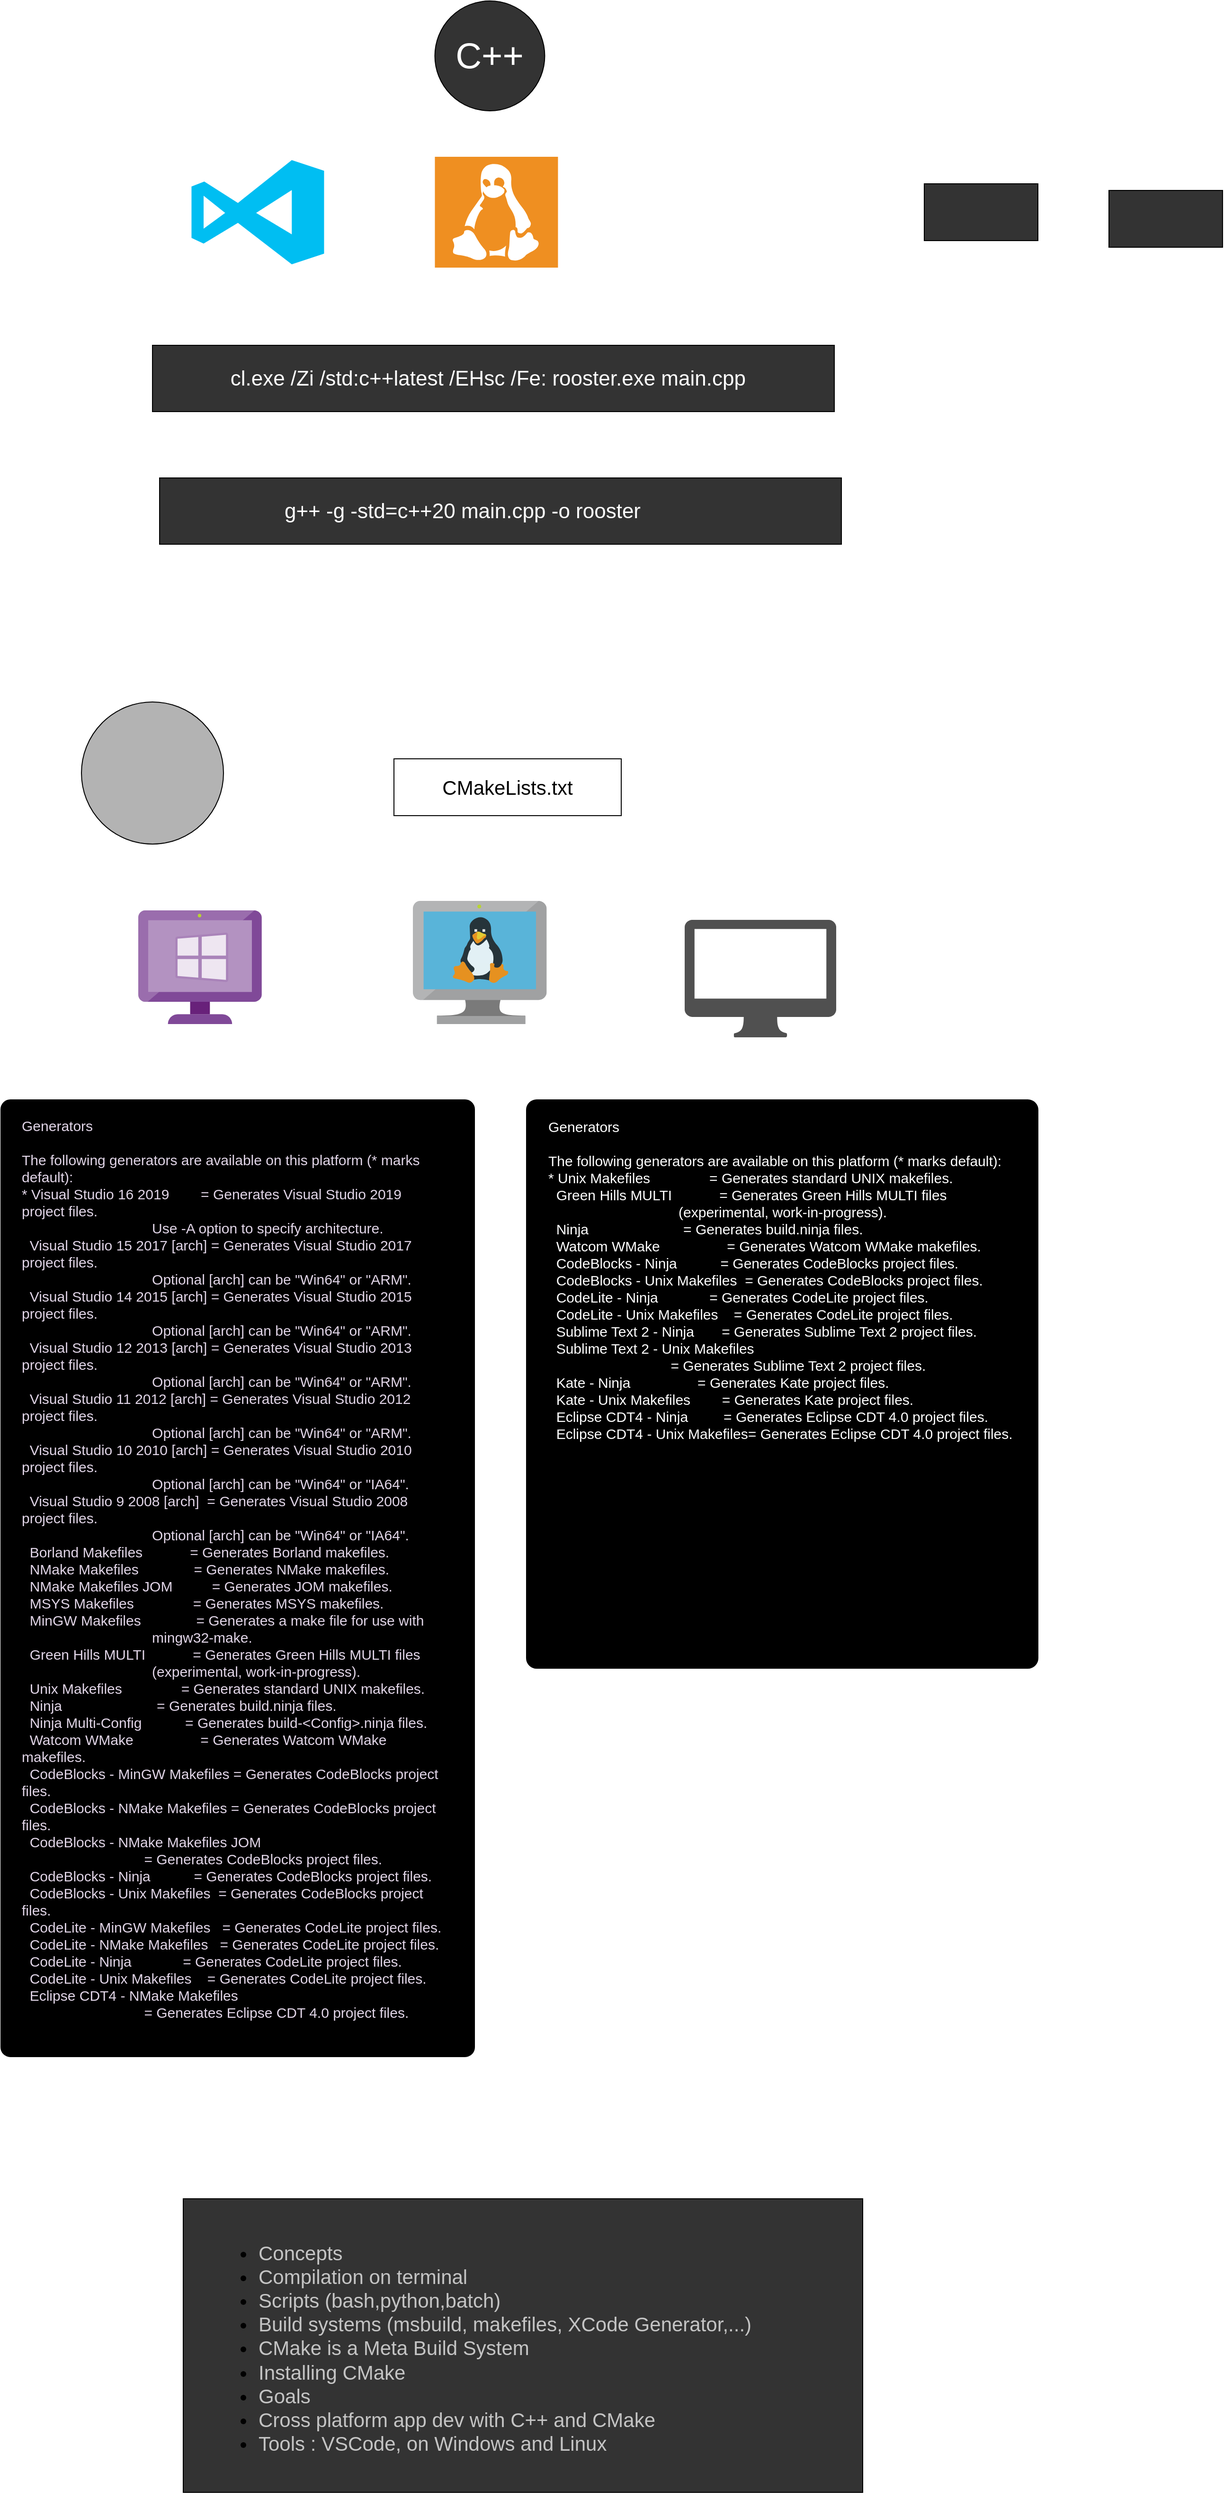 <mxfile version="14.4.8" type="github" pages="2">
  <diagram id="5c0vTmHrscncdPuWYxD0" name="Page-1">
    <mxGraphModel dx="3144" dy="5247" grid="1" gridSize="10" guides="1" tooltips="1" connect="1" arrows="1" fold="1" page="1" pageScale="1" pageWidth="1654" pageHeight="2336" math="0" shadow="0">
      <root>
        <mxCell id="0" />
        <mxCell id="1" parent="0" />
        <mxCell id="5-MKXrLHc6Z83awF3s98-9" value="" style="rounded=0;whiteSpace=wrap;html=1;fillColor=#333333;" parent="1" vertex="1">
          <mxGeometry x="-327.5" y="-20" width="717.5" height="310" as="geometry" />
        </mxCell>
        <mxCell id="5-MKXrLHc6Z83awF3s98-6" value="" style="rounded=0;whiteSpace=wrap;html=1;fillColor=#333333;" parent="1" vertex="1">
          <mxGeometry x="-360" y="-1976.5" width="720" height="70" as="geometry" />
        </mxCell>
        <mxCell id="LzeXuOooPPnK6IAznrLY-8" value="" style="rounded=1;whiteSpace=wrap;html=1;fillColor=#000000;arcSize=2;align=left;" parent="1" vertex="1">
          <mxGeometry x="-520" y="-1180" width="500" height="1010" as="geometry" />
        </mxCell>
        <mxCell id="LzeXuOooPPnK6IAznrLY-1" value="" style="rounded=0;whiteSpace=wrap;html=1;align=left;" parent="1" vertex="1">
          <mxGeometry x="-105" y="-1540" width="240" height="60" as="geometry" />
        </mxCell>
        <mxCell id="LzeXuOooPPnK6IAznrLY-2" value="" style="aspect=fixed;html=1;points=[];align=left;image;fontSize=12;image=img/lib/mscae/VM_Windows_Non_Azure.svg;" parent="1" vertex="1">
          <mxGeometry x="-375" y="-1380" width="130.43" height="120" as="geometry" />
        </mxCell>
        <mxCell id="LzeXuOooPPnK6IAznrLY-3" value="" style="aspect=fixed;html=1;points=[];align=left;image;fontSize=12;image=img/lib/mscae/VM_Linux.svg;" parent="1" vertex="1">
          <mxGeometry x="-85" y="-1390" width="141.3" height="130" as="geometry" />
        </mxCell>
        <mxCell id="LzeXuOooPPnK6IAznrLY-4" value="" style="pointerEvents=1;shadow=0;dashed=0;html=1;strokeColor=none;fillColor=#505050;labelPosition=center;verticalLabelPosition=bottom;verticalAlign=top;outlineConnect=0;align=left;shape=mxgraph.office.devices.mac_client;" parent="1" vertex="1">
          <mxGeometry x="202" y="-1370" width="160" height="124" as="geometry" />
        </mxCell>
        <mxCell id="LzeXuOooPPnK6IAznrLY-5" value="&lt;div style=&quot;font-size: 15px&quot;&gt;&lt;font style=&quot;font-size: 15px&quot; color=&quot;#E1D5E7&quot;&gt;Generators&lt;/font&gt;&lt;/div&gt;&lt;div style=&quot;font-size: 15px&quot;&gt;&lt;font style=&quot;font-size: 15px&quot; color=&quot;#E1D5E7&quot;&gt;&lt;br&gt;&lt;/font&gt;&lt;/div&gt;&lt;div style=&quot;font-size: 15px&quot;&gt;&lt;font style=&quot;font-size: 15px&quot; color=&quot;#E1D5E7&quot;&gt;The following generators are available on this platform (* marks default):&lt;br&gt;* Visual Studio 16 2019&amp;nbsp;&amp;nbsp;&amp;nbsp;&amp;nbsp;&amp;nbsp;&amp;nbsp;&amp;nbsp; = Generates Visual Studio 2019 project files.&lt;br&gt;&amp;nbsp;&amp;nbsp;&amp;nbsp;&amp;nbsp;&amp;nbsp;&amp;nbsp;&amp;nbsp;&amp;nbsp;&amp;nbsp;&amp;nbsp;&amp;nbsp;&amp;nbsp;&amp;nbsp;&amp;nbsp;&amp;nbsp;&amp;nbsp;&amp;nbsp;&amp;nbsp;&amp;nbsp;&amp;nbsp;&amp;nbsp;&amp;nbsp;&amp;nbsp;&amp;nbsp;&amp;nbsp;&amp;nbsp;&amp;nbsp;&amp;nbsp;&amp;nbsp;&amp;nbsp;&amp;nbsp;&amp;nbsp; Use -A option to specify architecture.&lt;br&gt;&amp;nbsp; Visual Studio 15 2017 [arch] = Generates Visual Studio 2017 project files.&lt;br&gt;&amp;nbsp;&amp;nbsp;&amp;nbsp;&amp;nbsp;&amp;nbsp;&amp;nbsp;&amp;nbsp;&amp;nbsp;&amp;nbsp;&amp;nbsp;&amp;nbsp;&amp;nbsp;&amp;nbsp;&amp;nbsp;&amp;nbsp;&amp;nbsp;&amp;nbsp;&amp;nbsp;&amp;nbsp;&amp;nbsp;&amp;nbsp;&amp;nbsp;&amp;nbsp;&amp;nbsp;&amp;nbsp;&amp;nbsp;&amp;nbsp;&amp;nbsp;&amp;nbsp;&amp;nbsp;&amp;nbsp;&amp;nbsp; Optional [arch] can be &quot;Win64&quot; or &quot;ARM&quot;.&lt;br&gt;&amp;nbsp; Visual Studio 14 2015 [arch] = Generates Visual Studio 2015 project files.&lt;br&gt;&amp;nbsp;&amp;nbsp;&amp;nbsp;&amp;nbsp;&amp;nbsp;&amp;nbsp;&amp;nbsp;&amp;nbsp;&amp;nbsp;&amp;nbsp;&amp;nbsp;&amp;nbsp;&amp;nbsp;&amp;nbsp;&amp;nbsp;&amp;nbsp;&amp;nbsp;&amp;nbsp;&amp;nbsp;&amp;nbsp;&amp;nbsp;&amp;nbsp;&amp;nbsp;&amp;nbsp;&amp;nbsp;&amp;nbsp;&amp;nbsp;&amp;nbsp;&amp;nbsp;&amp;nbsp;&amp;nbsp;&amp;nbsp; Optional [arch] can be &quot;Win64&quot; or &quot;ARM&quot;.&lt;br&gt;&amp;nbsp; Visual Studio 12 2013 [arch] = Generates Visual Studio 2013 project files.&lt;br&gt;&amp;nbsp;&amp;nbsp;&amp;nbsp;&amp;nbsp;&amp;nbsp;&amp;nbsp;&amp;nbsp;&amp;nbsp;&amp;nbsp;&amp;nbsp;&amp;nbsp;&amp;nbsp;&amp;nbsp;&amp;nbsp;&amp;nbsp;&amp;nbsp;&amp;nbsp;&amp;nbsp;&amp;nbsp;&amp;nbsp;&amp;nbsp;&amp;nbsp;&amp;nbsp;&amp;nbsp;&amp;nbsp;&amp;nbsp;&amp;nbsp;&amp;nbsp;&amp;nbsp;&amp;nbsp;&amp;nbsp;&amp;nbsp; Optional [arch] can be &quot;Win64&quot; or &quot;ARM&quot;.&lt;br&gt;&amp;nbsp; Visual Studio 11 2012 [arch] = Generates Visual Studio 2012 project files.&lt;br&gt;&amp;nbsp;&amp;nbsp;&amp;nbsp;&amp;nbsp;&amp;nbsp;&amp;nbsp;&amp;nbsp;&amp;nbsp;&amp;nbsp;&amp;nbsp;&amp;nbsp;&amp;nbsp;&amp;nbsp;&amp;nbsp;&amp;nbsp;&amp;nbsp;&amp;nbsp;&amp;nbsp;&amp;nbsp;&amp;nbsp;&amp;nbsp;&amp;nbsp;&amp;nbsp;&amp;nbsp;&amp;nbsp;&amp;nbsp;&amp;nbsp;&amp;nbsp;&amp;nbsp;&amp;nbsp;&amp;nbsp;&amp;nbsp; Optional [arch] can be &quot;Win64&quot; or &quot;ARM&quot;.&lt;br&gt;&amp;nbsp; Visual Studio 10 2010 [arch] = Generates Visual Studio 2010 project files.&lt;br&gt;&amp;nbsp;&amp;nbsp;&amp;nbsp;&amp;nbsp;&amp;nbsp;&amp;nbsp;&amp;nbsp;&amp;nbsp;&amp;nbsp;&amp;nbsp;&amp;nbsp;&amp;nbsp;&amp;nbsp;&amp;nbsp;&amp;nbsp;&amp;nbsp;&amp;nbsp;&amp;nbsp;&amp;nbsp;&amp;nbsp;&amp;nbsp;&amp;nbsp;&amp;nbsp;&amp;nbsp;&amp;nbsp;&amp;nbsp;&amp;nbsp;&amp;nbsp;&amp;nbsp;&amp;nbsp;&amp;nbsp;&amp;nbsp; Optional [arch] can be &quot;Win64&quot; or &quot;IA64&quot;.&lt;br&gt;&amp;nbsp; Visual Studio 9 2008 [arch]&amp;nbsp; = Generates Visual Studio 2008 project files.&lt;br&gt;&amp;nbsp;&amp;nbsp;&amp;nbsp;&amp;nbsp;&amp;nbsp;&amp;nbsp;&amp;nbsp;&amp;nbsp;&amp;nbsp;&amp;nbsp;&amp;nbsp;&amp;nbsp;&amp;nbsp;&amp;nbsp;&amp;nbsp;&amp;nbsp;&amp;nbsp;&amp;nbsp;&amp;nbsp;&amp;nbsp;&amp;nbsp;&amp;nbsp;&amp;nbsp;&amp;nbsp;&amp;nbsp;&amp;nbsp;&amp;nbsp;&amp;nbsp;&amp;nbsp;&amp;nbsp;&amp;nbsp;&amp;nbsp; Optional [arch] can be &quot;Win64&quot; or &quot;IA64&quot;.&lt;br&gt;&amp;nbsp; Borland Makefiles&amp;nbsp;&amp;nbsp;&amp;nbsp;&amp;nbsp;&amp;nbsp;&amp;nbsp;&amp;nbsp;&amp;nbsp;&amp;nbsp;&amp;nbsp;&amp;nbsp; = Generates Borland makefiles.&lt;br&gt;&amp;nbsp; NMake Makefiles&amp;nbsp;&amp;nbsp;&amp;nbsp;&amp;nbsp;&amp;nbsp;&amp;nbsp;&amp;nbsp;&amp;nbsp;&amp;nbsp;&amp;nbsp;&amp;nbsp;&amp;nbsp;&amp;nbsp; = Generates NMake makefiles.&lt;br&gt;&amp;nbsp; NMake Makefiles JOM&amp;nbsp;&amp;nbsp;&amp;nbsp;&amp;nbsp;&amp;nbsp;&amp;nbsp;&amp;nbsp;&amp;nbsp;&amp;nbsp; = Generates JOM makefiles.&lt;br&gt;&amp;nbsp; MSYS Makefiles&amp;nbsp;&amp;nbsp;&amp;nbsp;&amp;nbsp;&amp;nbsp;&amp;nbsp;&amp;nbsp;&amp;nbsp;&amp;nbsp;&amp;nbsp;&amp;nbsp;&amp;nbsp;&amp;nbsp;&amp;nbsp; = Generates MSYS makefiles.&lt;br&gt;&amp;nbsp; MinGW Makefiles&amp;nbsp;&amp;nbsp;&amp;nbsp;&amp;nbsp;&amp;nbsp;&amp;nbsp;&amp;nbsp;&amp;nbsp;&amp;nbsp;&amp;nbsp;&amp;nbsp;&amp;nbsp;&amp;nbsp; = Generates a make file for use with&lt;br&gt;&amp;nbsp;&amp;nbsp;&amp;nbsp;&amp;nbsp;&amp;nbsp;&amp;nbsp;&amp;nbsp;&amp;nbsp;&amp;nbsp;&amp;nbsp;&amp;nbsp;&amp;nbsp;&amp;nbsp;&amp;nbsp;&amp;nbsp;&amp;nbsp;&amp;nbsp;&amp;nbsp;&amp;nbsp;&amp;nbsp;&amp;nbsp;&amp;nbsp;&amp;nbsp;&amp;nbsp;&amp;nbsp;&amp;nbsp;&amp;nbsp;&amp;nbsp;&amp;nbsp;&amp;nbsp;&amp;nbsp;&amp;nbsp; mingw32-make.&lt;br&gt;&amp;nbsp; Green Hills MULTI&amp;nbsp;&amp;nbsp;&amp;nbsp;&amp;nbsp;&amp;nbsp;&amp;nbsp;&amp;nbsp;&amp;nbsp;&amp;nbsp;&amp;nbsp;&amp;nbsp; = Generates Green Hills MULTI files&lt;br&gt;&amp;nbsp;&amp;nbsp;&amp;nbsp;&amp;nbsp;&amp;nbsp;&amp;nbsp;&amp;nbsp;&amp;nbsp;&amp;nbsp;&amp;nbsp;&amp;nbsp;&amp;nbsp;&amp;nbsp;&amp;nbsp;&amp;nbsp;&amp;nbsp;&amp;nbsp;&amp;nbsp;&amp;nbsp;&amp;nbsp;&amp;nbsp;&amp;nbsp;&amp;nbsp;&amp;nbsp;&amp;nbsp;&amp;nbsp;&amp;nbsp;&amp;nbsp;&amp;nbsp;&amp;nbsp;&amp;nbsp;&amp;nbsp; (experimental, work-in-progress).&lt;br&gt;&amp;nbsp; Unix Makefiles&amp;nbsp;&amp;nbsp;&amp;nbsp;&amp;nbsp;&amp;nbsp;&amp;nbsp;&amp;nbsp;&amp;nbsp;&amp;nbsp;&amp;nbsp;&amp;nbsp;&amp;nbsp;&amp;nbsp;&amp;nbsp; = Generates standard UNIX makefiles.&lt;br&gt;&amp;nbsp; Ninja&amp;nbsp;&amp;nbsp;&amp;nbsp;&amp;nbsp;&amp;nbsp;&amp;nbsp;&amp;nbsp;&amp;nbsp;&amp;nbsp;&amp;nbsp;&amp;nbsp;&amp;nbsp;&amp;nbsp;&amp;nbsp;&amp;nbsp;&amp;nbsp;&amp;nbsp;&amp;nbsp;&amp;nbsp;&amp;nbsp;&amp;nbsp;&amp;nbsp;&amp;nbsp; = Generates build.ninja files.&lt;br&gt;&amp;nbsp; Ninja Multi-Config&amp;nbsp;&amp;nbsp;&amp;nbsp;&amp;nbsp;&amp;nbsp;&amp;nbsp;&amp;nbsp;&amp;nbsp;&amp;nbsp;&amp;nbsp; = Generates build-&amp;lt;Config&amp;gt;.ninja files.&lt;br&gt;&amp;nbsp; Watcom WMake&amp;nbsp;&amp;nbsp;&amp;nbsp;&amp;nbsp;&amp;nbsp;&amp;nbsp;&amp;nbsp;&amp;nbsp;&amp;nbsp;&amp;nbsp;&amp;nbsp;&amp;nbsp;&amp;nbsp;&amp;nbsp;&amp;nbsp;&amp;nbsp; = Generates Watcom WMake makefiles.&lt;br&gt;&amp;nbsp; CodeBlocks - MinGW Makefiles = Generates CodeBlocks project files.&lt;br&gt;&amp;nbsp; CodeBlocks - NMake Makefiles = Generates CodeBlocks project files.&lt;br&gt;&amp;nbsp; CodeBlocks - NMake Makefiles JOM&lt;br&gt;&amp;nbsp;&amp;nbsp;&amp;nbsp;&amp;nbsp;&amp;nbsp;&amp;nbsp;&amp;nbsp;&amp;nbsp;&amp;nbsp;&amp;nbsp;&amp;nbsp;&amp;nbsp;&amp;nbsp;&amp;nbsp;&amp;nbsp;&amp;nbsp;&amp;nbsp;&amp;nbsp;&amp;nbsp;&amp;nbsp;&amp;nbsp;&amp;nbsp;&amp;nbsp;&amp;nbsp;&amp;nbsp;&amp;nbsp;&amp;nbsp;&amp;nbsp;&amp;nbsp;&amp;nbsp; = Generates CodeBlocks project files.&lt;br&gt;&amp;nbsp; CodeBlocks - Ninja&amp;nbsp;&amp;nbsp;&amp;nbsp;&amp;nbsp;&amp;nbsp;&amp;nbsp;&amp;nbsp;&amp;nbsp;&amp;nbsp;&amp;nbsp; = Generates CodeBlocks project files.&lt;br&gt;&amp;nbsp; CodeBlocks - Unix Makefiles&amp;nbsp; = Generates CodeBlocks project files.&lt;br&gt;&amp;nbsp; CodeLite - MinGW Makefiles&amp;nbsp;&amp;nbsp; = Generates CodeLite project files.&lt;br&gt;&amp;nbsp; CodeLite - NMake Makefiles&amp;nbsp;&amp;nbsp; = Generates CodeLite project files.&lt;br&gt;&amp;nbsp; CodeLite - Ninja&amp;nbsp;&amp;nbsp;&amp;nbsp;&amp;nbsp;&amp;nbsp;&amp;nbsp;&amp;nbsp;&amp;nbsp;&amp;nbsp;&amp;nbsp;&amp;nbsp;&amp;nbsp; = Generates CodeLite project files.&lt;br&gt;&amp;nbsp; CodeLite - Unix Makefiles&amp;nbsp;&amp;nbsp;&amp;nbsp; = Generates CodeLite project files.&lt;br&gt;&amp;nbsp; Eclipse CDT4 - NMake Makefiles&lt;br&gt;&amp;nbsp;&amp;nbsp;&amp;nbsp;&amp;nbsp;&amp;nbsp;&amp;nbsp;&amp;nbsp;&amp;nbsp;&amp;nbsp;&amp;nbsp;&amp;nbsp;&amp;nbsp;&amp;nbsp;&amp;nbsp;&amp;nbsp;&amp;nbsp;&amp;nbsp;&amp;nbsp;&amp;nbsp;&amp;nbsp;&amp;nbsp;&amp;nbsp;&amp;nbsp;&amp;nbsp;&amp;nbsp;&amp;nbsp;&amp;nbsp;&amp;nbsp;&amp;nbsp;&amp;nbsp; = Generates Eclipse CDT 4.0 project files.&lt;/font&gt;&lt;/div&gt;" style="text;html=1;strokeColor=none;fillColor=none;align=left;verticalAlign=middle;whiteSpace=wrap;rounded=0;" parent="1" vertex="1">
          <mxGeometry x="-500" y="-1000" width="450" height="630" as="geometry" />
        </mxCell>
        <mxCell id="LzeXuOooPPnK6IAznrLY-6" value="" style="ellipse;whiteSpace=wrap;html=1;aspect=fixed;fillColor=#B3B3B3;align=left;" parent="1" vertex="1">
          <mxGeometry x="-435" y="-1600" width="150" height="150" as="geometry" />
        </mxCell>
        <mxCell id="LzeXuOooPPnK6IAznrLY-7" value="" style="shape=image;html=1;verticalAlign=top;verticalLabelPosition=bottom;labelBackgroundColor=#ffffff;imageAspect=0;aspect=fixed;image=https://cdn4.iconfinder.com/data/icons/logos-brands-5/24/cmake-128.png;fillColor=#333333;align=left;" parent="1" vertex="1">
          <mxGeometry x="-399" y="-1569" width="78" height="78" as="geometry" />
        </mxCell>
        <mxCell id="LzeXuOooPPnK6IAznrLY-9" value="" style="rounded=1;whiteSpace=wrap;html=1;fillColor=#000000;arcSize=2;align=left;" parent="1" vertex="1">
          <mxGeometry x="35" y="-1180" width="540" height="600" as="geometry" />
        </mxCell>
        <mxCell id="LzeXuOooPPnK6IAznrLY-10" value="&lt;font style=&quot;font-size: 15px&quot; color=&quot;#FFFFFF&quot;&gt;Generators&lt;br&gt;&lt;br&gt;The following generators are available on this platform (* marks default):&lt;br&gt;* Unix Makefiles&amp;nbsp;&amp;nbsp;&amp;nbsp;&amp;nbsp;&amp;nbsp;&amp;nbsp;&amp;nbsp;&amp;nbsp;&amp;nbsp;&amp;nbsp;&amp;nbsp;&amp;nbsp;&amp;nbsp;&amp;nbsp; = Generates standard UNIX makefiles.&lt;br&gt;&amp;nbsp; Green Hills MULTI&amp;nbsp;&amp;nbsp;&amp;nbsp;&amp;nbsp;&amp;nbsp;&amp;nbsp;&amp;nbsp;&amp;nbsp;&amp;nbsp;&amp;nbsp;&amp;nbsp; = Generates Green Hills MULTI files&lt;br&gt;&amp;nbsp;&amp;nbsp;&amp;nbsp;&amp;nbsp;&amp;nbsp;&amp;nbsp;&amp;nbsp;&amp;nbsp;&amp;nbsp;&amp;nbsp;&amp;nbsp;&amp;nbsp;&amp;nbsp;&amp;nbsp;&amp;nbsp;&amp;nbsp;&amp;nbsp;&amp;nbsp;&amp;nbsp;&amp;nbsp;&amp;nbsp;&amp;nbsp;&amp;nbsp;&amp;nbsp;&amp;nbsp;&amp;nbsp;&amp;nbsp;&amp;nbsp;&amp;nbsp;&amp;nbsp;&amp;nbsp;&amp;nbsp; (experimental, work-in-progress).&lt;br&gt;&amp;nbsp; Ninja&amp;nbsp;&amp;nbsp;&amp;nbsp;&amp;nbsp;&amp;nbsp;&amp;nbsp;&amp;nbsp;&amp;nbsp;&amp;nbsp;&amp;nbsp;&amp;nbsp;&amp;nbsp;&amp;nbsp;&amp;nbsp;&amp;nbsp;&amp;nbsp;&amp;nbsp;&amp;nbsp;&amp;nbsp;&amp;nbsp;&amp;nbsp;&amp;nbsp;&amp;nbsp; = Generates build.ninja files.&lt;br&gt;&amp;nbsp; Watcom WMake&amp;nbsp;&amp;nbsp;&amp;nbsp;&amp;nbsp;&amp;nbsp;&amp;nbsp;&amp;nbsp;&amp;nbsp;&amp;nbsp;&amp;nbsp;&amp;nbsp;&amp;nbsp;&amp;nbsp;&amp;nbsp;&amp;nbsp;&amp;nbsp; = Generates Watcom WMake makefiles.&lt;br&gt;&amp;nbsp; CodeBlocks - Ninja&amp;nbsp;&amp;nbsp;&amp;nbsp;&amp;nbsp;&amp;nbsp;&amp;nbsp;&amp;nbsp;&amp;nbsp;&amp;nbsp;&amp;nbsp; = Generates CodeBlocks project files.&lt;br&gt;&amp;nbsp; CodeBlocks - Unix Makefiles&amp;nbsp; = Generates CodeBlocks project files.&lt;br&gt;&amp;nbsp; CodeLite - Ninja&amp;nbsp;&amp;nbsp;&amp;nbsp;&amp;nbsp;&amp;nbsp;&amp;nbsp;&amp;nbsp;&amp;nbsp;&amp;nbsp;&amp;nbsp;&amp;nbsp;&amp;nbsp; = Generates CodeLite project files.&lt;br&gt;&amp;nbsp; CodeLite - Unix Makefiles&amp;nbsp;&amp;nbsp;&amp;nbsp; = Generates CodeLite project files.&lt;br&gt;&amp;nbsp; Sublime Text 2 - Ninja&amp;nbsp;&amp;nbsp;&amp;nbsp;&amp;nbsp;&amp;nbsp;&amp;nbsp; = Generates Sublime Text 2 project files.&lt;br&gt;&amp;nbsp; Sublime Text 2 - Unix Makefiles&lt;br&gt;&amp;nbsp;&amp;nbsp;&amp;nbsp;&amp;nbsp;&amp;nbsp;&amp;nbsp;&amp;nbsp;&amp;nbsp;&amp;nbsp;&amp;nbsp;&amp;nbsp;&amp;nbsp;&amp;nbsp;&amp;nbsp;&amp;nbsp;&amp;nbsp;&amp;nbsp;&amp;nbsp;&amp;nbsp;&amp;nbsp;&amp;nbsp;&amp;nbsp;&amp;nbsp;&amp;nbsp;&amp;nbsp;&amp;nbsp;&amp;nbsp;&amp;nbsp;&amp;nbsp;&amp;nbsp; = Generates Sublime Text 2 project files.&lt;br&gt;&amp;nbsp; Kate - Ninja&amp;nbsp;&amp;nbsp;&amp;nbsp;&amp;nbsp;&amp;nbsp;&amp;nbsp;&amp;nbsp;&amp;nbsp;&amp;nbsp;&amp;nbsp;&amp;nbsp;&amp;nbsp;&amp;nbsp;&amp;nbsp;&amp;nbsp;&amp;nbsp; = Generates Kate project files.&lt;br&gt;&amp;nbsp; Kate - Unix Makefiles&amp;nbsp;&amp;nbsp;&amp;nbsp;&amp;nbsp;&amp;nbsp;&amp;nbsp;&amp;nbsp; = Generates Kate project files.&lt;br&gt;&amp;nbsp; Eclipse CDT4 - Ninja&amp;nbsp;&amp;nbsp;&amp;nbsp;&amp;nbsp;&amp;nbsp;&amp;nbsp;&amp;nbsp;&amp;nbsp; = Generates Eclipse CDT 4.0 project files.&lt;br&gt;&amp;nbsp; Eclipse CDT4 - Unix Makefiles= Generates Eclipse CDT 4.0 project files.&lt;/font&gt;" style="text;html=1;strokeColor=none;fillColor=none;align=left;verticalAlign=middle;whiteSpace=wrap;rounded=0;" parent="1" vertex="1">
          <mxGeometry x="56.3" y="-1000" width="518.7" height="20" as="geometry" />
        </mxCell>
        <mxCell id="LzeXuOooPPnK6IAznrLY-11" value="&lt;font style=&quot;font-size: 21px&quot;&gt;CMakeLists.txt&lt;/font&gt;" style="text;html=1;strokeColor=none;fillColor=none;align=center;verticalAlign=middle;whiteSpace=wrap;rounded=0;" parent="1" vertex="1">
          <mxGeometry x="-50" y="-1515" width="130" height="10" as="geometry" />
        </mxCell>
        <mxCell id="5-MKXrLHc6Z83awF3s98-1" value="&lt;div align=&quot;left&quot;&gt;&lt;ul style=&quot;font-size: 21px&quot;&gt;&lt;li&gt;&lt;font style=&quot;font-size: 21px&quot; color=&quot;#C4C4C4&quot;&gt;Concepts&lt;/font&gt;&lt;/li&gt;&lt;li&gt;&lt;font style=&quot;font-size: 21px&quot; color=&quot;#C4C4C4&quot;&gt;Compilation on terminal&lt;/font&gt;&lt;/li&gt;&lt;li&gt;&lt;div&gt;&lt;font style=&quot;font-size: 21px&quot; color=&quot;#C4C4C4&quot;&gt;Scripts (bash,python,batch)&lt;/font&gt;&lt;/div&gt;&lt;/li&gt;&lt;li&gt;&lt;font style=&quot;font-size: 21px&quot; color=&quot;#C4C4C4&quot;&gt;Build systems (msbuild, makefiles, XCode Generator,...)&lt;/font&gt;&lt;/li&gt;&lt;li&gt;&lt;font style=&quot;font-size: 21px&quot; color=&quot;#C4C4C4&quot;&gt;CMake is a Meta Build System&lt;/font&gt;&lt;/li&gt;&lt;li&gt;&lt;font style=&quot;font-size: 21px&quot; color=&quot;#C4C4C4&quot;&gt;Installing CMake&lt;/font&gt;&lt;/li&gt;&lt;li&gt;&lt;font style=&quot;font-size: 21px&quot; color=&quot;#C4C4C4&quot;&gt;Goals &lt;br&gt;&lt;/font&gt;&lt;/li&gt;&lt;li&gt;&lt;font style=&quot;font-size: 21px&quot; color=&quot;#C4C4C4&quot;&gt;Cross platform app dev with C++ and CMake&lt;/font&gt;&lt;/li&gt;&lt;li&gt;&lt;font style=&quot;font-size: 21px&quot; color=&quot;#C4C4C4&quot;&gt;Tools : VSCode, on Windows and Linux&lt;br&gt;&lt;/font&gt;&lt;/li&gt;&lt;/ul&gt;&lt;font style=&quot;font-size: 21px&quot; color=&quot;#C4C4C4&quot;&gt;&lt;br&gt;&lt;/font&gt;&lt;/div&gt;" style="text;html=1;strokeColor=none;fillColor=none;align=left;verticalAlign=middle;whiteSpace=wrap;rounded=0;" parent="1" vertex="1">
          <mxGeometry x="-290.0" y="30" width="625" height="240" as="geometry" />
        </mxCell>
        <mxCell id="5-MKXrLHc6Z83awF3s98-2" value="" style="verticalLabelPosition=bottom;html=1;verticalAlign=top;align=center;strokeColor=none;fillColor=#00BEF2;shape=mxgraph.azure.visual_studio_online;" parent="1" vertex="1">
          <mxGeometry x="-318.78" y="-2172" width="140" height="110" as="geometry" />
        </mxCell>
        <mxCell id="5-MKXrLHc6Z83awF3s98-3" value="" style="shadow=0;dashed=0;html=1;strokeColor=none;fillColor=#EF8F21;labelPosition=center;verticalLabelPosition=bottom;verticalAlign=top;align=center;outlineConnect=0;shape=mxgraph.veeam.linux;" parent="1" vertex="1">
          <mxGeometry x="-61.78" y="-2175.5" width="130" height="117" as="geometry" />
        </mxCell>
        <mxCell id="5-MKXrLHc6Z83awF3s98-4" value="" style="shape=image;html=1;verticalAlign=top;verticalLabelPosition=bottom;labelBackgroundColor=#ffffff;imageAspect=0;aspect=fixed;image=https://cdn2.iconfinder.com/data/icons/isuite/PNG/XCode.png" parent="1" vertex="1">
          <mxGeometry x="190.79" y="-2190" width="128" height="128" as="geometry" />
        </mxCell>
        <mxCell id="5-MKXrLHc6Z83awF3s98-5" value="&lt;font style=&quot;font-size: 22px&quot; color=&quot;#FFFFFF&quot;&gt;cl.exe /Zi /std:c++latest /EHsc /Fe: rooster.exe main.cpp&amp;nbsp;&amp;nbsp; &lt;/font&gt;" style="text;html=1;strokeColor=none;fillColor=none;align=center;verticalAlign=middle;whiteSpace=wrap;rounded=0;" parent="1" vertex="1">
          <mxGeometry x="-327.5" y="-1951.5" width="655" height="20" as="geometry" />
        </mxCell>
        <mxCell id="5-MKXrLHc6Z83awF3s98-7" value="" style="rounded=0;whiteSpace=wrap;html=1;fillColor=#333333;" parent="1" vertex="1">
          <mxGeometry x="-352.5" y="-1836.5" width="720" height="70" as="geometry" />
        </mxCell>
        <mxCell id="5-MKXrLHc6Z83awF3s98-8" value="&lt;font style=&quot;font-size: 22px&quot; color=&quot;#FFFFFF&quot;&gt;g++ -g -std=c++20 main.cpp -o rooster&lt;/font&gt;" style="text;html=1;strokeColor=none;fillColor=none;align=center;verticalAlign=middle;whiteSpace=wrap;rounded=0;" parent="1" vertex="1">
          <mxGeometry x="-284.93" y="-1811.5" width="505" height="20" as="geometry" />
        </mxCell>
        <mxCell id="5-MKXrLHc6Z83awF3s98-10" value="" style="ellipse;whiteSpace=wrap;html=1;aspect=fixed;fillColor=#333333;" parent="1" vertex="1">
          <mxGeometry x="-61.78" y="-2340" width="116" height="116" as="geometry" />
        </mxCell>
        <mxCell id="5-MKXrLHc6Z83awF3s98-11" value="&lt;font style=&quot;font-size: 38px&quot; color=&quot;#FFFFFF&quot;&gt;C++&lt;/font&gt;" style="text;html=1;strokeColor=none;fillColor=none;align=center;verticalAlign=middle;whiteSpace=wrap;rounded=0;" parent="1" vertex="1">
          <mxGeometry x="-23.78" y="-2292" width="40" height="20" as="geometry" />
        </mxCell>
        <mxCell id="5-MKXrLHc6Z83awF3s98-12" value="" style="rounded=0;whiteSpace=wrap;html=1;fillColor=#333333;" parent="1" vertex="1">
          <mxGeometry x="455" y="-2147" width="120" height="60" as="geometry" />
        </mxCell>
        <mxCell id="5-MKXrLHc6Z83awF3s98-13" value="" style="rounded=0;whiteSpace=wrap;html=1;fillColor=#333333;" parent="1" vertex="1">
          <mxGeometry x="650" y="-2140" width="120" height="60" as="geometry" />
        </mxCell>
      </root>
    </mxGraphModel>
  </diagram>
  <diagram name="Copy of Page-1" id="BWfBqYpp0Ifc2gsKKF_n">
    <mxGraphModel dx="3144" dy="5281" grid="1" gridSize="10" guides="1" tooltips="1" connect="1" arrows="1" fold="1" page="1" pageScale="1" pageWidth="1654" pageHeight="2336" math="0" shadow="0">
      <root>
        <mxCell id="URSVTL4M4KRWPY0PxHd6-0" />
        <mxCell id="URSVTL4M4KRWPY0PxHd6-1" parent="URSVTL4M4KRWPY0PxHd6-0" />
        <mxCell id="URSVTL4M4KRWPY0PxHd6-2" value="" style="rounded=0;whiteSpace=wrap;html=1;fillColor=#333333;" vertex="1" parent="URSVTL4M4KRWPY0PxHd6-1">
          <mxGeometry x="-327.5" y="-20" width="717.5" height="310" as="geometry" />
        </mxCell>
        <mxCell id="URSVTL4M4KRWPY0PxHd6-3" value="" style="rounded=0;whiteSpace=wrap;html=1;fillColor=#333333;" vertex="1" parent="URSVTL4M4KRWPY0PxHd6-1">
          <mxGeometry x="-360" y="-1976.5" width="720" height="70" as="geometry" />
        </mxCell>
        <mxCell id="URSVTL4M4KRWPY0PxHd6-4" value="" style="rounded=1;whiteSpace=wrap;html=1;fillColor=#000000;arcSize=2;align=left;" vertex="1" parent="URSVTL4M4KRWPY0PxHd6-1">
          <mxGeometry x="-520" y="-1180" width="500" height="1010" as="geometry" />
        </mxCell>
        <mxCell id="URSVTL4M4KRWPY0PxHd6-5" value="" style="rounded=0;whiteSpace=wrap;html=1;align=left;" vertex="1" parent="URSVTL4M4KRWPY0PxHd6-1">
          <mxGeometry x="-105" y="-1540" width="240" height="60" as="geometry" />
        </mxCell>
        <mxCell id="URSVTL4M4KRWPY0PxHd6-6" value="" style="aspect=fixed;html=1;points=[];align=left;image;fontSize=12;image=img/lib/mscae/VM_Windows_Non_Azure.svg;" vertex="1" parent="URSVTL4M4KRWPY0PxHd6-1">
          <mxGeometry x="-375" y="-1380" width="130.43" height="120" as="geometry" />
        </mxCell>
        <mxCell id="URSVTL4M4KRWPY0PxHd6-7" value="" style="aspect=fixed;html=1;points=[];align=left;image;fontSize=12;image=img/lib/mscae/VM_Linux.svg;" vertex="1" parent="URSVTL4M4KRWPY0PxHd6-1">
          <mxGeometry x="-85" y="-1390" width="141.3" height="130" as="geometry" />
        </mxCell>
        <mxCell id="URSVTL4M4KRWPY0PxHd6-8" value="" style="pointerEvents=1;shadow=0;dashed=0;html=1;strokeColor=none;fillColor=#505050;labelPosition=center;verticalLabelPosition=bottom;verticalAlign=top;outlineConnect=0;align=left;shape=mxgraph.office.devices.mac_client;" vertex="1" parent="URSVTL4M4KRWPY0PxHd6-1">
          <mxGeometry x="202" y="-1370" width="160" height="124" as="geometry" />
        </mxCell>
        <mxCell id="URSVTL4M4KRWPY0PxHd6-9" value="&lt;div style=&quot;font-size: 15px&quot;&gt;&lt;font style=&quot;font-size: 15px&quot; color=&quot;#E1D5E7&quot;&gt;Generators&lt;/font&gt;&lt;/div&gt;&lt;div style=&quot;font-size: 15px&quot;&gt;&lt;font style=&quot;font-size: 15px&quot; color=&quot;#E1D5E7&quot;&gt;&lt;br&gt;&lt;/font&gt;&lt;/div&gt;&lt;div style=&quot;font-size: 15px&quot;&gt;&lt;font style=&quot;font-size: 15px&quot; color=&quot;#E1D5E7&quot;&gt;The following generators are available on this platform (* marks default):&lt;br&gt;* Visual Studio 16 2019&amp;nbsp;&amp;nbsp;&amp;nbsp;&amp;nbsp;&amp;nbsp;&amp;nbsp;&amp;nbsp; = Generates Visual Studio 2019 project files.&lt;br&gt;&amp;nbsp;&amp;nbsp;&amp;nbsp;&amp;nbsp;&amp;nbsp;&amp;nbsp;&amp;nbsp;&amp;nbsp;&amp;nbsp;&amp;nbsp;&amp;nbsp;&amp;nbsp;&amp;nbsp;&amp;nbsp;&amp;nbsp;&amp;nbsp;&amp;nbsp;&amp;nbsp;&amp;nbsp;&amp;nbsp;&amp;nbsp;&amp;nbsp;&amp;nbsp;&amp;nbsp;&amp;nbsp;&amp;nbsp;&amp;nbsp;&amp;nbsp;&amp;nbsp;&amp;nbsp;&amp;nbsp;&amp;nbsp; Use -A option to specify architecture.&lt;br&gt;&amp;nbsp; Visual Studio 15 2017 [arch] = Generates Visual Studio 2017 project files.&lt;br&gt;&amp;nbsp;&amp;nbsp;&amp;nbsp;&amp;nbsp;&amp;nbsp;&amp;nbsp;&amp;nbsp;&amp;nbsp;&amp;nbsp;&amp;nbsp;&amp;nbsp;&amp;nbsp;&amp;nbsp;&amp;nbsp;&amp;nbsp;&amp;nbsp;&amp;nbsp;&amp;nbsp;&amp;nbsp;&amp;nbsp;&amp;nbsp;&amp;nbsp;&amp;nbsp;&amp;nbsp;&amp;nbsp;&amp;nbsp;&amp;nbsp;&amp;nbsp;&amp;nbsp;&amp;nbsp;&amp;nbsp;&amp;nbsp; Optional [arch] can be &quot;Win64&quot; or &quot;ARM&quot;.&lt;br&gt;&amp;nbsp; Visual Studio 14 2015 [arch] = Generates Visual Studio 2015 project files.&lt;br&gt;&amp;nbsp;&amp;nbsp;&amp;nbsp;&amp;nbsp;&amp;nbsp;&amp;nbsp;&amp;nbsp;&amp;nbsp;&amp;nbsp;&amp;nbsp;&amp;nbsp;&amp;nbsp;&amp;nbsp;&amp;nbsp;&amp;nbsp;&amp;nbsp;&amp;nbsp;&amp;nbsp;&amp;nbsp;&amp;nbsp;&amp;nbsp;&amp;nbsp;&amp;nbsp;&amp;nbsp;&amp;nbsp;&amp;nbsp;&amp;nbsp;&amp;nbsp;&amp;nbsp;&amp;nbsp;&amp;nbsp;&amp;nbsp; Optional [arch] can be &quot;Win64&quot; or &quot;ARM&quot;.&lt;br&gt;&amp;nbsp; Visual Studio 12 2013 [arch] = Generates Visual Studio 2013 project files.&lt;br&gt;&amp;nbsp;&amp;nbsp;&amp;nbsp;&amp;nbsp;&amp;nbsp;&amp;nbsp;&amp;nbsp;&amp;nbsp;&amp;nbsp;&amp;nbsp;&amp;nbsp;&amp;nbsp;&amp;nbsp;&amp;nbsp;&amp;nbsp;&amp;nbsp;&amp;nbsp;&amp;nbsp;&amp;nbsp;&amp;nbsp;&amp;nbsp;&amp;nbsp;&amp;nbsp;&amp;nbsp;&amp;nbsp;&amp;nbsp;&amp;nbsp;&amp;nbsp;&amp;nbsp;&amp;nbsp;&amp;nbsp;&amp;nbsp; Optional [arch] can be &quot;Win64&quot; or &quot;ARM&quot;.&lt;br&gt;&amp;nbsp; Visual Studio 11 2012 [arch] = Generates Visual Studio 2012 project files.&lt;br&gt;&amp;nbsp;&amp;nbsp;&amp;nbsp;&amp;nbsp;&amp;nbsp;&amp;nbsp;&amp;nbsp;&amp;nbsp;&amp;nbsp;&amp;nbsp;&amp;nbsp;&amp;nbsp;&amp;nbsp;&amp;nbsp;&amp;nbsp;&amp;nbsp;&amp;nbsp;&amp;nbsp;&amp;nbsp;&amp;nbsp;&amp;nbsp;&amp;nbsp;&amp;nbsp;&amp;nbsp;&amp;nbsp;&amp;nbsp;&amp;nbsp;&amp;nbsp;&amp;nbsp;&amp;nbsp;&amp;nbsp;&amp;nbsp; Optional [arch] can be &quot;Win64&quot; or &quot;ARM&quot;.&lt;br&gt;&amp;nbsp; Visual Studio 10 2010 [arch] = Generates Visual Studio 2010 project files.&lt;br&gt;&amp;nbsp;&amp;nbsp;&amp;nbsp;&amp;nbsp;&amp;nbsp;&amp;nbsp;&amp;nbsp;&amp;nbsp;&amp;nbsp;&amp;nbsp;&amp;nbsp;&amp;nbsp;&amp;nbsp;&amp;nbsp;&amp;nbsp;&amp;nbsp;&amp;nbsp;&amp;nbsp;&amp;nbsp;&amp;nbsp;&amp;nbsp;&amp;nbsp;&amp;nbsp;&amp;nbsp;&amp;nbsp;&amp;nbsp;&amp;nbsp;&amp;nbsp;&amp;nbsp;&amp;nbsp;&amp;nbsp;&amp;nbsp; Optional [arch] can be &quot;Win64&quot; or &quot;IA64&quot;.&lt;br&gt;&amp;nbsp; Visual Studio 9 2008 [arch]&amp;nbsp; = Generates Visual Studio 2008 project files.&lt;br&gt;&amp;nbsp;&amp;nbsp;&amp;nbsp;&amp;nbsp;&amp;nbsp;&amp;nbsp;&amp;nbsp;&amp;nbsp;&amp;nbsp;&amp;nbsp;&amp;nbsp;&amp;nbsp;&amp;nbsp;&amp;nbsp;&amp;nbsp;&amp;nbsp;&amp;nbsp;&amp;nbsp;&amp;nbsp;&amp;nbsp;&amp;nbsp;&amp;nbsp;&amp;nbsp;&amp;nbsp;&amp;nbsp;&amp;nbsp;&amp;nbsp;&amp;nbsp;&amp;nbsp;&amp;nbsp;&amp;nbsp;&amp;nbsp; Optional [arch] can be &quot;Win64&quot; or &quot;IA64&quot;.&lt;br&gt;&amp;nbsp; Borland Makefiles&amp;nbsp;&amp;nbsp;&amp;nbsp;&amp;nbsp;&amp;nbsp;&amp;nbsp;&amp;nbsp;&amp;nbsp;&amp;nbsp;&amp;nbsp;&amp;nbsp; = Generates Borland makefiles.&lt;br&gt;&amp;nbsp; NMake Makefiles&amp;nbsp;&amp;nbsp;&amp;nbsp;&amp;nbsp;&amp;nbsp;&amp;nbsp;&amp;nbsp;&amp;nbsp;&amp;nbsp;&amp;nbsp;&amp;nbsp;&amp;nbsp;&amp;nbsp; = Generates NMake makefiles.&lt;br&gt;&amp;nbsp; NMake Makefiles JOM&amp;nbsp;&amp;nbsp;&amp;nbsp;&amp;nbsp;&amp;nbsp;&amp;nbsp;&amp;nbsp;&amp;nbsp;&amp;nbsp; = Generates JOM makefiles.&lt;br&gt;&amp;nbsp; MSYS Makefiles&amp;nbsp;&amp;nbsp;&amp;nbsp;&amp;nbsp;&amp;nbsp;&amp;nbsp;&amp;nbsp;&amp;nbsp;&amp;nbsp;&amp;nbsp;&amp;nbsp;&amp;nbsp;&amp;nbsp;&amp;nbsp; = Generates MSYS makefiles.&lt;br&gt;&amp;nbsp; MinGW Makefiles&amp;nbsp;&amp;nbsp;&amp;nbsp;&amp;nbsp;&amp;nbsp;&amp;nbsp;&amp;nbsp;&amp;nbsp;&amp;nbsp;&amp;nbsp;&amp;nbsp;&amp;nbsp;&amp;nbsp; = Generates a make file for use with&lt;br&gt;&amp;nbsp;&amp;nbsp;&amp;nbsp;&amp;nbsp;&amp;nbsp;&amp;nbsp;&amp;nbsp;&amp;nbsp;&amp;nbsp;&amp;nbsp;&amp;nbsp;&amp;nbsp;&amp;nbsp;&amp;nbsp;&amp;nbsp;&amp;nbsp;&amp;nbsp;&amp;nbsp;&amp;nbsp;&amp;nbsp;&amp;nbsp;&amp;nbsp;&amp;nbsp;&amp;nbsp;&amp;nbsp;&amp;nbsp;&amp;nbsp;&amp;nbsp;&amp;nbsp;&amp;nbsp;&amp;nbsp;&amp;nbsp; mingw32-make.&lt;br&gt;&amp;nbsp; Green Hills MULTI&amp;nbsp;&amp;nbsp;&amp;nbsp;&amp;nbsp;&amp;nbsp;&amp;nbsp;&amp;nbsp;&amp;nbsp;&amp;nbsp;&amp;nbsp;&amp;nbsp; = Generates Green Hills MULTI files&lt;br&gt;&amp;nbsp;&amp;nbsp;&amp;nbsp;&amp;nbsp;&amp;nbsp;&amp;nbsp;&amp;nbsp;&amp;nbsp;&amp;nbsp;&amp;nbsp;&amp;nbsp;&amp;nbsp;&amp;nbsp;&amp;nbsp;&amp;nbsp;&amp;nbsp;&amp;nbsp;&amp;nbsp;&amp;nbsp;&amp;nbsp;&amp;nbsp;&amp;nbsp;&amp;nbsp;&amp;nbsp;&amp;nbsp;&amp;nbsp;&amp;nbsp;&amp;nbsp;&amp;nbsp;&amp;nbsp;&amp;nbsp;&amp;nbsp; (experimental, work-in-progress).&lt;br&gt;&amp;nbsp; Unix Makefiles&amp;nbsp;&amp;nbsp;&amp;nbsp;&amp;nbsp;&amp;nbsp;&amp;nbsp;&amp;nbsp;&amp;nbsp;&amp;nbsp;&amp;nbsp;&amp;nbsp;&amp;nbsp;&amp;nbsp;&amp;nbsp; = Generates standard UNIX makefiles.&lt;br&gt;&amp;nbsp; Ninja&amp;nbsp;&amp;nbsp;&amp;nbsp;&amp;nbsp;&amp;nbsp;&amp;nbsp;&amp;nbsp;&amp;nbsp;&amp;nbsp;&amp;nbsp;&amp;nbsp;&amp;nbsp;&amp;nbsp;&amp;nbsp;&amp;nbsp;&amp;nbsp;&amp;nbsp;&amp;nbsp;&amp;nbsp;&amp;nbsp;&amp;nbsp;&amp;nbsp;&amp;nbsp; = Generates build.ninja files.&lt;br&gt;&amp;nbsp; Ninja Multi-Config&amp;nbsp;&amp;nbsp;&amp;nbsp;&amp;nbsp;&amp;nbsp;&amp;nbsp;&amp;nbsp;&amp;nbsp;&amp;nbsp;&amp;nbsp; = Generates build-&amp;lt;Config&amp;gt;.ninja files.&lt;br&gt;&amp;nbsp; Watcom WMake&amp;nbsp;&amp;nbsp;&amp;nbsp;&amp;nbsp;&amp;nbsp;&amp;nbsp;&amp;nbsp;&amp;nbsp;&amp;nbsp;&amp;nbsp;&amp;nbsp;&amp;nbsp;&amp;nbsp;&amp;nbsp;&amp;nbsp;&amp;nbsp; = Generates Watcom WMake makefiles.&lt;br&gt;&amp;nbsp; CodeBlocks - MinGW Makefiles = Generates CodeBlocks project files.&lt;br&gt;&amp;nbsp; CodeBlocks - NMake Makefiles = Generates CodeBlocks project files.&lt;br&gt;&amp;nbsp; CodeBlocks - NMake Makefiles JOM&lt;br&gt;&amp;nbsp;&amp;nbsp;&amp;nbsp;&amp;nbsp;&amp;nbsp;&amp;nbsp;&amp;nbsp;&amp;nbsp;&amp;nbsp;&amp;nbsp;&amp;nbsp;&amp;nbsp;&amp;nbsp;&amp;nbsp;&amp;nbsp;&amp;nbsp;&amp;nbsp;&amp;nbsp;&amp;nbsp;&amp;nbsp;&amp;nbsp;&amp;nbsp;&amp;nbsp;&amp;nbsp;&amp;nbsp;&amp;nbsp;&amp;nbsp;&amp;nbsp;&amp;nbsp;&amp;nbsp; = Generates CodeBlocks project files.&lt;br&gt;&amp;nbsp; CodeBlocks - Ninja&amp;nbsp;&amp;nbsp;&amp;nbsp;&amp;nbsp;&amp;nbsp;&amp;nbsp;&amp;nbsp;&amp;nbsp;&amp;nbsp;&amp;nbsp; = Generates CodeBlocks project files.&lt;br&gt;&amp;nbsp; CodeBlocks - Unix Makefiles&amp;nbsp; = Generates CodeBlocks project files.&lt;br&gt;&amp;nbsp; CodeLite - MinGW Makefiles&amp;nbsp;&amp;nbsp; = Generates CodeLite project files.&lt;br&gt;&amp;nbsp; CodeLite - NMake Makefiles&amp;nbsp;&amp;nbsp; = Generates CodeLite project files.&lt;br&gt;&amp;nbsp; CodeLite - Ninja&amp;nbsp;&amp;nbsp;&amp;nbsp;&amp;nbsp;&amp;nbsp;&amp;nbsp;&amp;nbsp;&amp;nbsp;&amp;nbsp;&amp;nbsp;&amp;nbsp;&amp;nbsp; = Generates CodeLite project files.&lt;br&gt;&amp;nbsp; CodeLite - Unix Makefiles&amp;nbsp;&amp;nbsp;&amp;nbsp; = Generates CodeLite project files.&lt;br&gt;&amp;nbsp; Eclipse CDT4 - NMake Makefiles&lt;br&gt;&amp;nbsp;&amp;nbsp;&amp;nbsp;&amp;nbsp;&amp;nbsp;&amp;nbsp;&amp;nbsp;&amp;nbsp;&amp;nbsp;&amp;nbsp;&amp;nbsp;&amp;nbsp;&amp;nbsp;&amp;nbsp;&amp;nbsp;&amp;nbsp;&amp;nbsp;&amp;nbsp;&amp;nbsp;&amp;nbsp;&amp;nbsp;&amp;nbsp;&amp;nbsp;&amp;nbsp;&amp;nbsp;&amp;nbsp;&amp;nbsp;&amp;nbsp;&amp;nbsp;&amp;nbsp; = Generates Eclipse CDT 4.0 project files.&lt;/font&gt;&lt;/div&gt;" style="text;html=1;strokeColor=none;fillColor=none;align=left;verticalAlign=middle;whiteSpace=wrap;rounded=0;" vertex="1" parent="URSVTL4M4KRWPY0PxHd6-1">
          <mxGeometry x="-500" y="-1000" width="450" height="630" as="geometry" />
        </mxCell>
        <mxCell id="URSVTL4M4KRWPY0PxHd6-10" value="" style="ellipse;whiteSpace=wrap;html=1;aspect=fixed;fillColor=#B3B3B3;align=left;" vertex="1" parent="URSVTL4M4KRWPY0PxHd6-1">
          <mxGeometry x="-435" y="-1600" width="150" height="150" as="geometry" />
        </mxCell>
        <mxCell id="URSVTL4M4KRWPY0PxHd6-11" value="" style="shape=image;html=1;verticalAlign=top;verticalLabelPosition=bottom;labelBackgroundColor=#ffffff;imageAspect=0;aspect=fixed;image=https://cdn4.iconfinder.com/data/icons/logos-brands-5/24/cmake-128.png;fillColor=#333333;align=left;" vertex="1" parent="URSVTL4M4KRWPY0PxHd6-1">
          <mxGeometry x="-399" y="-1569" width="78" height="78" as="geometry" />
        </mxCell>
        <mxCell id="URSVTL4M4KRWPY0PxHd6-12" value="" style="rounded=1;whiteSpace=wrap;html=1;fillColor=#000000;arcSize=2;align=left;" vertex="1" parent="URSVTL4M4KRWPY0PxHd6-1">
          <mxGeometry x="35" y="-1180" width="540" height="600" as="geometry" />
        </mxCell>
        <mxCell id="URSVTL4M4KRWPY0PxHd6-13" value="&lt;font style=&quot;font-size: 15px&quot; color=&quot;#FFFFFF&quot;&gt;Generators&lt;br&gt;&lt;br&gt;The following generators are available on this platform (* marks default):&lt;br&gt;* Unix Makefiles&amp;nbsp;&amp;nbsp;&amp;nbsp;&amp;nbsp;&amp;nbsp;&amp;nbsp;&amp;nbsp;&amp;nbsp;&amp;nbsp;&amp;nbsp;&amp;nbsp;&amp;nbsp;&amp;nbsp;&amp;nbsp; = Generates standard UNIX makefiles.&lt;br&gt;&amp;nbsp; Green Hills MULTI&amp;nbsp;&amp;nbsp;&amp;nbsp;&amp;nbsp;&amp;nbsp;&amp;nbsp;&amp;nbsp;&amp;nbsp;&amp;nbsp;&amp;nbsp;&amp;nbsp; = Generates Green Hills MULTI files&lt;br&gt;&amp;nbsp;&amp;nbsp;&amp;nbsp;&amp;nbsp;&amp;nbsp;&amp;nbsp;&amp;nbsp;&amp;nbsp;&amp;nbsp;&amp;nbsp;&amp;nbsp;&amp;nbsp;&amp;nbsp;&amp;nbsp;&amp;nbsp;&amp;nbsp;&amp;nbsp;&amp;nbsp;&amp;nbsp;&amp;nbsp;&amp;nbsp;&amp;nbsp;&amp;nbsp;&amp;nbsp;&amp;nbsp;&amp;nbsp;&amp;nbsp;&amp;nbsp;&amp;nbsp;&amp;nbsp;&amp;nbsp;&amp;nbsp; (experimental, work-in-progress).&lt;br&gt;&amp;nbsp; Ninja&amp;nbsp;&amp;nbsp;&amp;nbsp;&amp;nbsp;&amp;nbsp;&amp;nbsp;&amp;nbsp;&amp;nbsp;&amp;nbsp;&amp;nbsp;&amp;nbsp;&amp;nbsp;&amp;nbsp;&amp;nbsp;&amp;nbsp;&amp;nbsp;&amp;nbsp;&amp;nbsp;&amp;nbsp;&amp;nbsp;&amp;nbsp;&amp;nbsp;&amp;nbsp; = Generates build.ninja files.&lt;br&gt;&amp;nbsp; Watcom WMake&amp;nbsp;&amp;nbsp;&amp;nbsp;&amp;nbsp;&amp;nbsp;&amp;nbsp;&amp;nbsp;&amp;nbsp;&amp;nbsp;&amp;nbsp;&amp;nbsp;&amp;nbsp;&amp;nbsp;&amp;nbsp;&amp;nbsp;&amp;nbsp; = Generates Watcom WMake makefiles.&lt;br&gt;&amp;nbsp; CodeBlocks - Ninja&amp;nbsp;&amp;nbsp;&amp;nbsp;&amp;nbsp;&amp;nbsp;&amp;nbsp;&amp;nbsp;&amp;nbsp;&amp;nbsp;&amp;nbsp; = Generates CodeBlocks project files.&lt;br&gt;&amp;nbsp; CodeBlocks - Unix Makefiles&amp;nbsp; = Generates CodeBlocks project files.&lt;br&gt;&amp;nbsp; CodeLite - Ninja&amp;nbsp;&amp;nbsp;&amp;nbsp;&amp;nbsp;&amp;nbsp;&amp;nbsp;&amp;nbsp;&amp;nbsp;&amp;nbsp;&amp;nbsp;&amp;nbsp;&amp;nbsp; = Generates CodeLite project files.&lt;br&gt;&amp;nbsp; CodeLite - Unix Makefiles&amp;nbsp;&amp;nbsp;&amp;nbsp; = Generates CodeLite project files.&lt;br&gt;&amp;nbsp; Sublime Text 2 - Ninja&amp;nbsp;&amp;nbsp;&amp;nbsp;&amp;nbsp;&amp;nbsp;&amp;nbsp; = Generates Sublime Text 2 project files.&lt;br&gt;&amp;nbsp; Sublime Text 2 - Unix Makefiles&lt;br&gt;&amp;nbsp;&amp;nbsp;&amp;nbsp;&amp;nbsp;&amp;nbsp;&amp;nbsp;&amp;nbsp;&amp;nbsp;&amp;nbsp;&amp;nbsp;&amp;nbsp;&amp;nbsp;&amp;nbsp;&amp;nbsp;&amp;nbsp;&amp;nbsp;&amp;nbsp;&amp;nbsp;&amp;nbsp;&amp;nbsp;&amp;nbsp;&amp;nbsp;&amp;nbsp;&amp;nbsp;&amp;nbsp;&amp;nbsp;&amp;nbsp;&amp;nbsp;&amp;nbsp;&amp;nbsp; = Generates Sublime Text 2 project files.&lt;br&gt;&amp;nbsp; Kate - Ninja&amp;nbsp;&amp;nbsp;&amp;nbsp;&amp;nbsp;&amp;nbsp;&amp;nbsp;&amp;nbsp;&amp;nbsp;&amp;nbsp;&amp;nbsp;&amp;nbsp;&amp;nbsp;&amp;nbsp;&amp;nbsp;&amp;nbsp;&amp;nbsp; = Generates Kate project files.&lt;br&gt;&amp;nbsp; Kate - Unix Makefiles&amp;nbsp;&amp;nbsp;&amp;nbsp;&amp;nbsp;&amp;nbsp;&amp;nbsp;&amp;nbsp; = Generates Kate project files.&lt;br&gt;&amp;nbsp; Eclipse CDT4 - Ninja&amp;nbsp;&amp;nbsp;&amp;nbsp;&amp;nbsp;&amp;nbsp;&amp;nbsp;&amp;nbsp;&amp;nbsp; = Generates Eclipse CDT 4.0 project files.&lt;br&gt;&amp;nbsp; Eclipse CDT4 - Unix Makefiles= Generates Eclipse CDT 4.0 project files.&lt;/font&gt;" style="text;html=1;strokeColor=none;fillColor=none;align=left;verticalAlign=middle;whiteSpace=wrap;rounded=0;" vertex="1" parent="URSVTL4M4KRWPY0PxHd6-1">
          <mxGeometry x="56.3" y="-1000" width="518.7" height="20" as="geometry" />
        </mxCell>
        <mxCell id="URSVTL4M4KRWPY0PxHd6-14" value="&lt;font style=&quot;font-size: 21px&quot;&gt;CMakeLists.txt&lt;/font&gt;" style="text;html=1;strokeColor=none;fillColor=none;align=center;verticalAlign=middle;whiteSpace=wrap;rounded=0;" vertex="1" parent="URSVTL4M4KRWPY0PxHd6-1">
          <mxGeometry x="-50" y="-1515" width="130" height="10" as="geometry" />
        </mxCell>
        <mxCell id="URSVTL4M4KRWPY0PxHd6-15" value="&lt;div align=&quot;left&quot;&gt;&lt;ul style=&quot;font-size: 21px&quot;&gt;&lt;li&gt;&lt;font style=&quot;font-size: 21px&quot; color=&quot;#C4C4C4&quot;&gt;Concepts&lt;/font&gt;&lt;/li&gt;&lt;li&gt;&lt;font style=&quot;font-size: 21px&quot; color=&quot;#C4C4C4&quot;&gt;Compilation on terminal&lt;/font&gt;&lt;/li&gt;&lt;li&gt;&lt;div&gt;&lt;font style=&quot;font-size: 21px&quot; color=&quot;#C4C4C4&quot;&gt;Scripts (bash,python,batch)&lt;/font&gt;&lt;/div&gt;&lt;/li&gt;&lt;li&gt;&lt;font style=&quot;font-size: 21px&quot; color=&quot;#C4C4C4&quot;&gt;Build systems (msbuild, makefiles, XCode Generator,...)&lt;/font&gt;&lt;/li&gt;&lt;li&gt;&lt;font style=&quot;font-size: 21px&quot; color=&quot;#C4C4C4&quot;&gt;CMake is a Meta Build System&lt;/font&gt;&lt;/li&gt;&lt;li&gt;&lt;font style=&quot;font-size: 21px&quot; color=&quot;#C4C4C4&quot;&gt;Installing CMake&lt;/font&gt;&lt;/li&gt;&lt;li&gt;&lt;font style=&quot;font-size: 21px&quot; color=&quot;#C4C4C4&quot;&gt;Goals &lt;br&gt;&lt;/font&gt;&lt;/li&gt;&lt;li&gt;&lt;font style=&quot;font-size: 21px&quot; color=&quot;#C4C4C4&quot;&gt;Cross platform app dev with C++ and CMake&lt;/font&gt;&lt;/li&gt;&lt;li&gt;&lt;font style=&quot;font-size: 21px&quot; color=&quot;#C4C4C4&quot;&gt;Tools : VSCode, on Windows and Linux&lt;br&gt;&lt;/font&gt;&lt;/li&gt;&lt;/ul&gt;&lt;font style=&quot;font-size: 21px&quot; color=&quot;#C4C4C4&quot;&gt;&lt;br&gt;&lt;/font&gt;&lt;/div&gt;" style="text;html=1;strokeColor=none;fillColor=none;align=left;verticalAlign=middle;whiteSpace=wrap;rounded=0;" vertex="1" parent="URSVTL4M4KRWPY0PxHd6-1">
          <mxGeometry x="-290.0" y="30" width="625" height="240" as="geometry" />
        </mxCell>
        <mxCell id="URSVTL4M4KRWPY0PxHd6-16" value="" style="verticalLabelPosition=bottom;html=1;verticalAlign=top;align=center;strokeColor=none;fillColor=#00BEF2;shape=mxgraph.azure.visual_studio_online;" vertex="1" parent="URSVTL4M4KRWPY0PxHd6-1">
          <mxGeometry x="-318.78" y="-2172" width="140" height="110" as="geometry" />
        </mxCell>
        <mxCell id="URSVTL4M4KRWPY0PxHd6-17" value="" style="shadow=0;dashed=0;html=1;strokeColor=none;fillColor=#EF8F21;labelPosition=center;verticalLabelPosition=bottom;verticalAlign=top;align=center;outlineConnect=0;shape=mxgraph.veeam.linux;" vertex="1" parent="URSVTL4M4KRWPY0PxHd6-1">
          <mxGeometry x="-61.78" y="-2175.5" width="130" height="117" as="geometry" />
        </mxCell>
        <mxCell id="URSVTL4M4KRWPY0PxHd6-18" value="" style="shape=image;html=1;verticalAlign=top;verticalLabelPosition=bottom;labelBackgroundColor=#ffffff;imageAspect=0;aspect=fixed;image=https://cdn2.iconfinder.com/data/icons/isuite/PNG/XCode.png" vertex="1" parent="URSVTL4M4KRWPY0PxHd6-1">
          <mxGeometry x="190.79" y="-2190" width="128" height="128" as="geometry" />
        </mxCell>
        <mxCell id="URSVTL4M4KRWPY0PxHd6-19" value="&lt;font style=&quot;font-size: 22px&quot; color=&quot;#FFFFFF&quot;&gt;cl.exe /Zi /std:c++latest /EHsc /Fe: rooster.exe main.cpp&amp;nbsp;&amp;nbsp; &lt;/font&gt;" style="text;html=1;strokeColor=none;fillColor=none;align=center;verticalAlign=middle;whiteSpace=wrap;rounded=0;" vertex="1" parent="URSVTL4M4KRWPY0PxHd6-1">
          <mxGeometry x="-327.5" y="-1951.5" width="655" height="20" as="geometry" />
        </mxCell>
        <mxCell id="URSVTL4M4KRWPY0PxHd6-20" value="" style="rounded=0;whiteSpace=wrap;html=1;fillColor=#333333;" vertex="1" parent="URSVTL4M4KRWPY0PxHd6-1">
          <mxGeometry x="-352.5" y="-1836.5" width="720" height="70" as="geometry" />
        </mxCell>
        <mxCell id="URSVTL4M4KRWPY0PxHd6-21" value="&lt;font style=&quot;font-size: 22px&quot; color=&quot;#FFFFFF&quot;&gt;g++ -g -std=c++20 main.cpp -o rooster&lt;/font&gt;" style="text;html=1;strokeColor=none;fillColor=none;align=center;verticalAlign=middle;whiteSpace=wrap;rounded=0;" vertex="1" parent="URSVTL4M4KRWPY0PxHd6-1">
          <mxGeometry x="-284.93" y="-1811.5" width="505" height="20" as="geometry" />
        </mxCell>
        <mxCell id="URSVTL4M4KRWPY0PxHd6-22" value="" style="ellipse;whiteSpace=wrap;html=1;aspect=fixed;fillColor=#333333;" vertex="1" parent="URSVTL4M4KRWPY0PxHd6-1">
          <mxGeometry x="-61.78" y="-2340" width="116" height="116" as="geometry" />
        </mxCell>
        <mxCell id="URSVTL4M4KRWPY0PxHd6-23" value="&lt;font style=&quot;font-size: 38px&quot; color=&quot;#FFFFFF&quot;&gt;C++&lt;/font&gt;" style="text;html=1;strokeColor=none;fillColor=none;align=center;verticalAlign=middle;whiteSpace=wrap;rounded=0;" vertex="1" parent="URSVTL4M4KRWPY0PxHd6-1">
          <mxGeometry x="-23.78" y="-2292" width="40" height="20" as="geometry" />
        </mxCell>
        <mxCell id="URSVTL4M4KRWPY0PxHd6-24" value="" style="rounded=0;whiteSpace=wrap;html=1;fillColor=#333333;" vertex="1" parent="URSVTL4M4KRWPY0PxHd6-1">
          <mxGeometry x="455" y="-2147" width="120" height="60" as="geometry" />
        </mxCell>
        <mxCell id="URSVTL4M4KRWPY0PxHd6-25" value="" style="rounded=0;whiteSpace=wrap;html=1;fillColor=#333333;" vertex="1" parent="URSVTL4M4KRWPY0PxHd6-1">
          <mxGeometry x="650" y="-2140" width="120" height="60" as="geometry" />
        </mxCell>
        <mxCell id="URSVTL4M4KRWPY0PxHd6-26" value="&lt;div style=&quot;color: rgb(212 , 212 , 212) ; background-color: rgb(30 , 30 , 30) ; font-family: &amp;#34;consolas&amp;#34; , &amp;#34;courier new&amp;#34; , monospace ; font-weight: normal ; font-size: 24px ; line-height: 32px&quot; align=&quot;left&quot;&gt;&lt;div&gt;&lt;span style=&quot;color: #569cd6&quot;&gt;cmake_minimum_required&lt;/span&gt;&lt;span style=&quot;color: #d4d4d4&quot;&gt;(VERSION&amp;nbsp;3.5)&lt;/span&gt;&lt;/div&gt;&lt;div&gt;&lt;span style=&quot;color: #569cd6&quot;&gt;project&lt;/span&gt;&lt;span style=&quot;color: #d4d4d4&quot;&gt;(HelloApp&lt;/span&gt;&lt;/div&gt;&lt;div&gt;&lt;span style=&quot;color: #d4d4d4&quot;&gt;&amp;nbsp;&amp;nbsp;&amp;nbsp;&amp;nbsp;&amp;nbsp;&amp;nbsp;&amp;nbsp;&amp;nbsp;VERSION&amp;nbsp;0.0.1&lt;/span&gt;&lt;/div&gt;&lt;div&gt;&lt;span style=&quot;color: #d4d4d4&quot;&gt;&amp;nbsp;&amp;nbsp;&amp;nbsp;&amp;nbsp;&amp;nbsp;&amp;nbsp;&amp;nbsp;&amp;nbsp;DESCRIPTION&amp;nbsp;&lt;/span&gt;&lt;span style=&quot;color: #ce9178&quot;&gt;&quot;The&amp;nbsp;leading&amp;nbsp;Hello&amp;nbsp;World&amp;nbsp;App&quot;&lt;/span&gt;&lt;/div&gt;&lt;div&gt;&lt;span style=&quot;color: #d4d4d4&quot;&gt;&amp;nbsp;&amp;nbsp;&amp;nbsp;&amp;nbsp;&amp;nbsp;&amp;nbsp;&amp;nbsp;&amp;nbsp;LANGUAGES&amp;nbsp;CXX)&amp;nbsp;&amp;nbsp;&lt;/span&gt;&lt;/div&gt;&lt;div&gt;&lt;span style=&quot;color: #569cd6&quot;&gt;add_executable&lt;/span&gt;&lt;span style=&quot;color: #d4d4d4&quot;&gt;(HelloAppBinary&amp;nbsp;main.cpp)&lt;/span&gt;&lt;/div&gt;&lt;div&gt;&lt;span style=&quot;color: #569cd6&quot;&gt;target_compile_features&lt;/span&gt;&lt;span style=&quot;color: #d4d4d4&quot;&gt;(HelloAppBinary&amp;nbsp;PRIVATE&amp;nbsp;cxx_std_20)&lt;/span&gt;&lt;/div&gt;&lt;/div&gt;" style="text;html=1;strokeColor=none;fillColor=none;align=left;verticalAlign=middle;whiteSpace=wrap;rounded=0;" vertex="1" parent="URSVTL4M4KRWPY0PxHd6-1">
          <mxGeometry x="170" y="-1627.5" width="780" height="235" as="geometry" />
        </mxCell>
      </root>
    </mxGraphModel>
  </diagram>
</mxfile>
